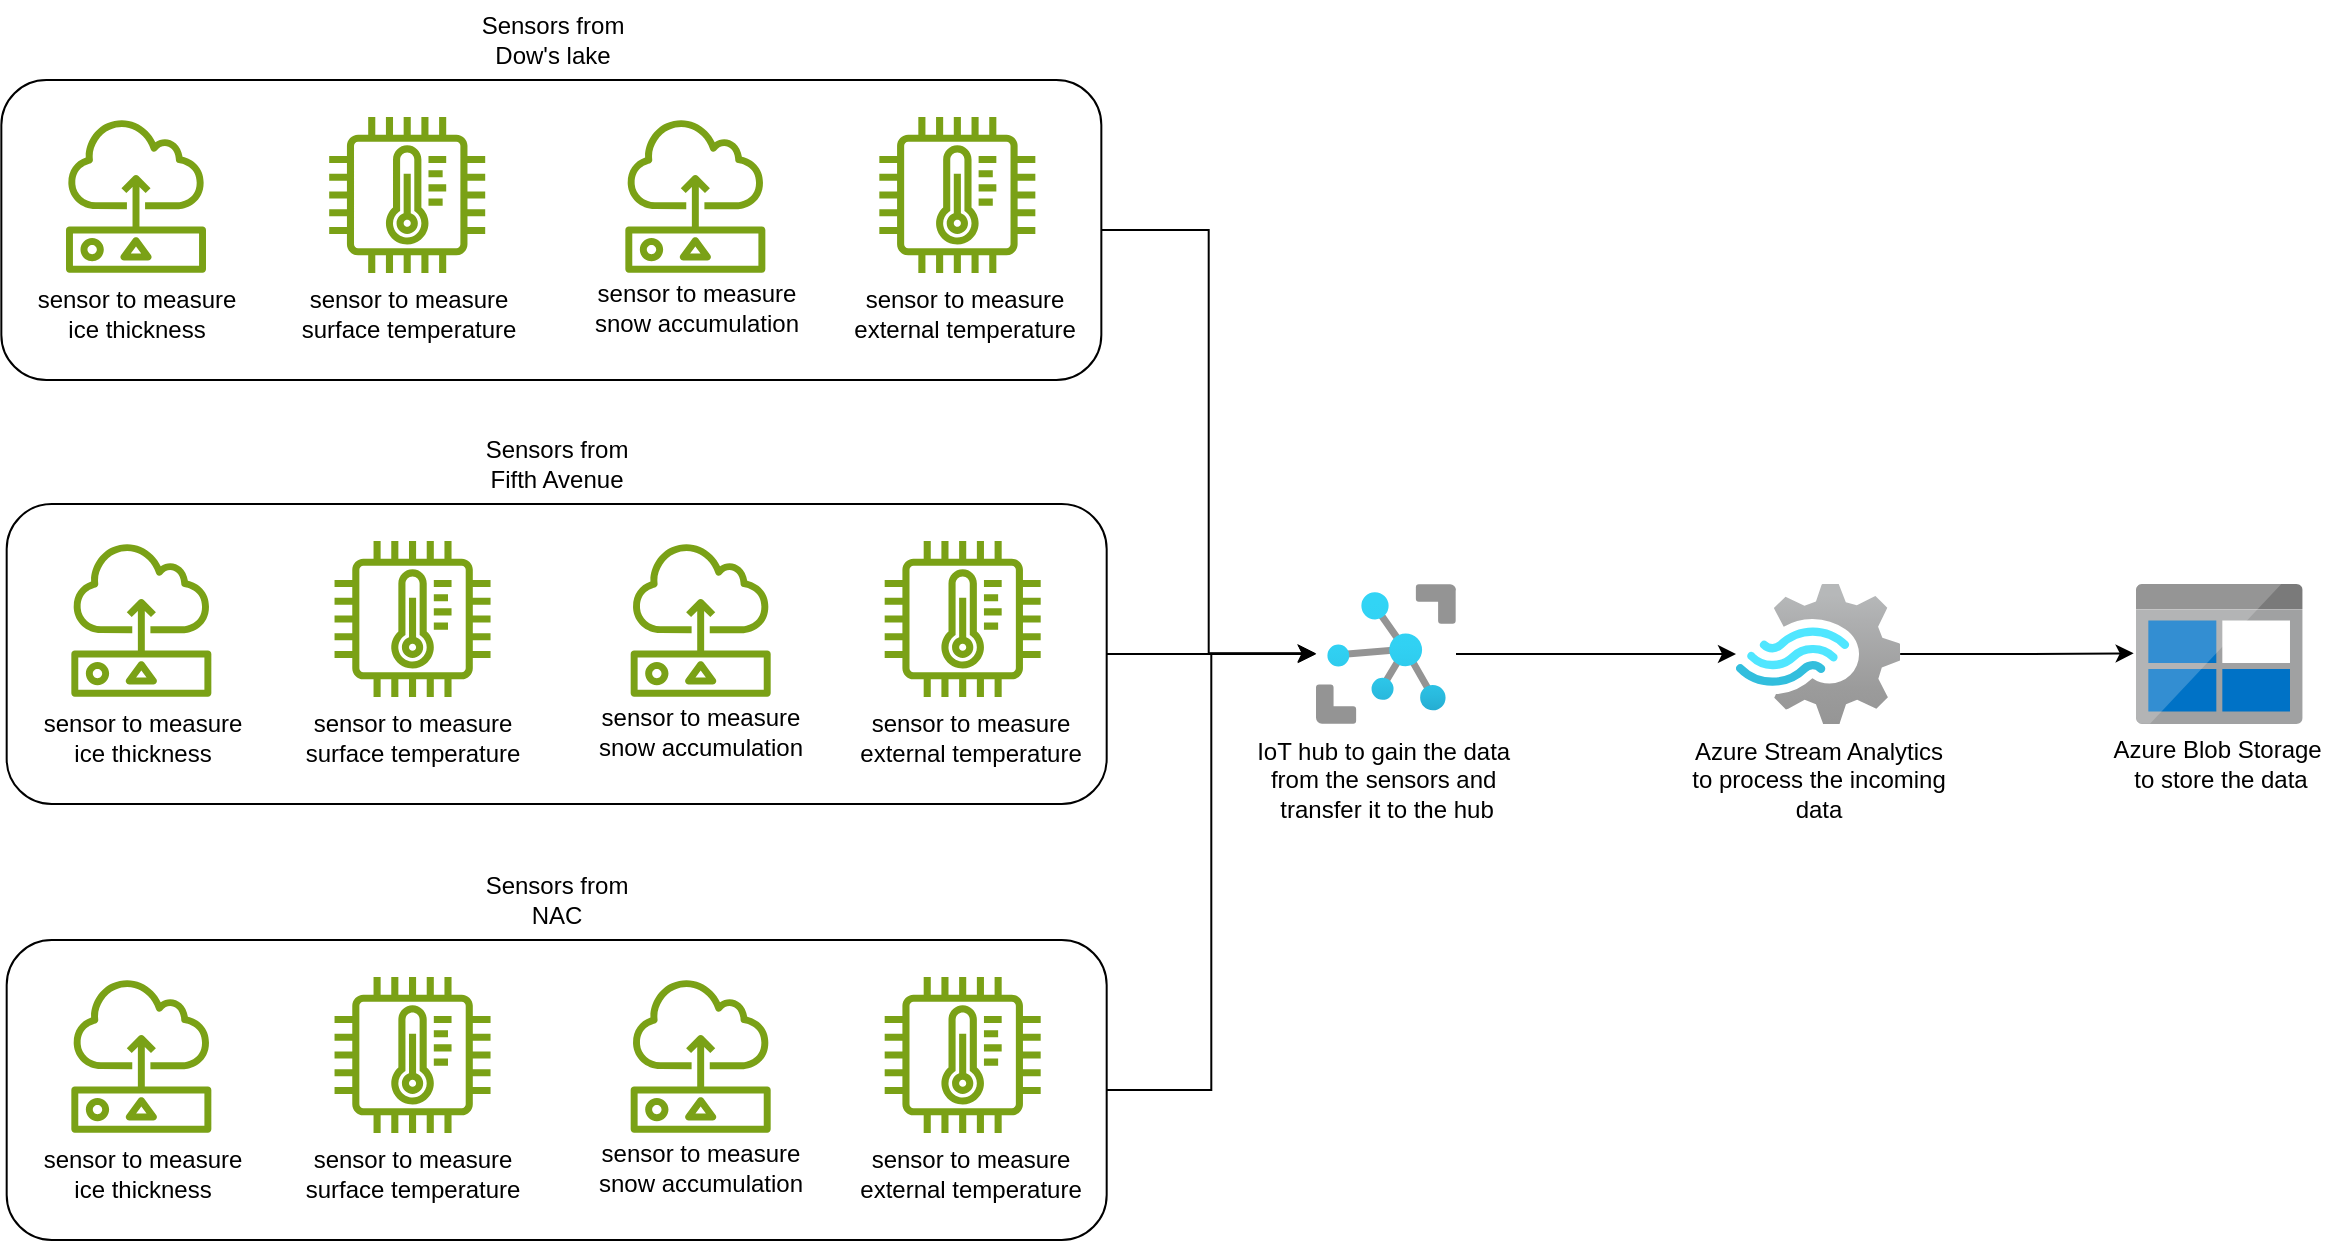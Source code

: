 <mxfile version="26.2.2">
  <diagram name="Page-1" id="ArT994LrFw3XE_xMw0Ce">
    <mxGraphModel dx="2373" dy="836" grid="1" gridSize="10" guides="1" tooltips="1" connect="1" arrows="1" fold="1" page="1" pageScale="1" pageWidth="850" pageHeight="1100" math="0" shadow="0">
      <root>
        <mxCell id="0" />
        <mxCell id="1" parent="0" />
        <mxCell id="G9c-IysI_Q572IeXDh6u-1" value="" style="rounded=1;whiteSpace=wrap;html=1;" vertex="1" parent="1">
          <mxGeometry x="-337.33" y="40" width="550" height="150" as="geometry" />
        </mxCell>
        <mxCell id="8WfJP4KEr_XjxLtAUVIh-1" value="" style="sketch=0;outlineConnect=0;fontColor=#232F3E;gradientColor=none;fillColor=#7AA116;strokeColor=none;dashed=0;verticalLabelPosition=bottom;verticalAlign=top;align=center;html=1;fontSize=12;fontStyle=0;aspect=fixed;pointerEvents=1;shape=mxgraph.aws4.iot_thing_temperature_sensor;" parent="1" vertex="1">
          <mxGeometry x="-173.4" y="58.5" width="78" height="78" as="geometry" />
        </mxCell>
        <mxCell id="8WfJP4KEr_XjxLtAUVIh-2" value="" style="sketch=0;outlineConnect=0;fontColor=#232F3E;gradientColor=none;fillColor=#7AA116;strokeColor=none;dashed=0;verticalLabelPosition=bottom;verticalAlign=top;align=center;html=1;fontSize=12;fontStyle=0;aspect=fixed;pointerEvents=1;shape=mxgraph.aws4.iot_thing_temperature_sensor;" parent="1" vertex="1">
          <mxGeometry x="101.67" y="58.5" width="78" height="78" as="geometry" />
        </mxCell>
        <mxCell id="8WfJP4KEr_XjxLtAUVIh-3" value="" style="sketch=0;outlineConnect=0;fontColor=#232F3E;gradientColor=none;fillColor=#7AA116;strokeColor=none;dashed=0;verticalLabelPosition=bottom;verticalAlign=top;align=center;html=1;fontSize=12;fontStyle=0;aspect=fixed;pointerEvents=1;shape=mxgraph.aws4.sensor;" parent="1" vertex="1">
          <mxGeometry x="-305" y="58.5" width="70" height="78" as="geometry" />
        </mxCell>
        <mxCell id="8WfJP4KEr_XjxLtAUVIh-4" value="" style="sketch=0;outlineConnect=0;fontColor=#232F3E;gradientColor=none;fillColor=#7AA116;strokeColor=none;dashed=0;verticalLabelPosition=bottom;verticalAlign=top;align=center;html=1;fontSize=12;fontStyle=0;aspect=fixed;pointerEvents=1;shape=mxgraph.aws4.sensor;" parent="1" vertex="1">
          <mxGeometry x="-25.33" y="58.5" width="70" height="78" as="geometry" />
        </mxCell>
        <mxCell id="8WfJP4KEr_XjxLtAUVIh-16" style="edgeStyle=orthogonalEdgeStyle;rounded=0;orthogonalLoop=1;jettySize=auto;html=1;" parent="1" source="8WfJP4KEr_XjxLtAUVIh-5" target="8WfJP4KEr_XjxLtAUVIh-6" edge="1">
          <mxGeometry relative="1" as="geometry" />
        </mxCell>
        <mxCell id="8WfJP4KEr_XjxLtAUVIh-5" value="" style="image;aspect=fixed;html=1;points=[];align=center;fontSize=12;image=img/lib/azure2/iot/IoT_Hub.svg;" parent="1" vertex="1">
          <mxGeometry x="320" y="292" width="70" height="70" as="geometry" />
        </mxCell>
        <mxCell id="8WfJP4KEr_XjxLtAUVIh-6" value="" style="image;aspect=fixed;html=1;points=[];align=center;fontSize=12;image=img/lib/azure2/iot/Stream_Analytics_Jobs.svg;" parent="1" vertex="1">
          <mxGeometry x="530" y="292" width="82.07" height="70" as="geometry" />
        </mxCell>
        <mxCell id="8WfJP4KEr_XjxLtAUVIh-7" value="" style="image;sketch=0;aspect=fixed;html=1;points=[];align=center;fontSize=12;image=img/lib/mscae/BlobBlock.svg;" parent="1" vertex="1">
          <mxGeometry x="730" y="292" width="83.33" height="70" as="geometry" />
        </mxCell>
        <mxCell id="8WfJP4KEr_XjxLtAUVIh-8" value="sensor to measure&lt;div&gt;ice thickness&lt;/div&gt;" style="text;html=1;align=center;verticalAlign=middle;resizable=0;points=[];autosize=1;strokeColor=none;fillColor=none;" parent="1" vertex="1">
          <mxGeometry x="-330" y="136.5" width="120" height="40" as="geometry" />
        </mxCell>
        <mxCell id="8WfJP4KEr_XjxLtAUVIh-9" value="sensor to measure&lt;div&gt;surface temperature&lt;/div&gt;" style="text;html=1;align=center;verticalAlign=middle;resizable=0;points=[];autosize=1;strokeColor=none;fillColor=none;" parent="1" vertex="1">
          <mxGeometry x="-199.4" y="136.5" width="130" height="40" as="geometry" />
        </mxCell>
        <mxCell id="8WfJP4KEr_XjxLtAUVIh-10" value="sensor to measure&lt;div&gt;snow accumulation&lt;/div&gt;" style="text;html=1;align=center;verticalAlign=middle;resizable=0;points=[];autosize=1;strokeColor=none;fillColor=none;" parent="1" vertex="1">
          <mxGeometry x="-55.33" y="134" width="130" height="40" as="geometry" />
        </mxCell>
        <mxCell id="8WfJP4KEr_XjxLtAUVIh-11" value="sensor to measure&lt;div&gt;external temperature&lt;/div&gt;" style="text;html=1;align=center;verticalAlign=middle;resizable=0;points=[];autosize=1;strokeColor=none;fillColor=none;" parent="1" vertex="1">
          <mxGeometry x="79.41" y="136.5" width="130" height="40" as="geometry" />
        </mxCell>
        <mxCell id="8WfJP4KEr_XjxLtAUVIh-17" style="edgeStyle=orthogonalEdgeStyle;rounded=0;orthogonalLoop=1;jettySize=auto;html=1;entryX=-0.014;entryY=0.495;entryDx=0;entryDy=0;entryPerimeter=0;" parent="1" source="8WfJP4KEr_XjxLtAUVIh-6" target="8WfJP4KEr_XjxLtAUVIh-7" edge="1">
          <mxGeometry relative="1" as="geometry" />
        </mxCell>
        <mxCell id="8WfJP4KEr_XjxLtAUVIh-18" value="IoT hub to gain the data&amp;nbsp;&lt;div&gt;from the sensors and&amp;nbsp;&lt;/div&gt;&lt;div&gt;transfer it to the hub&lt;/div&gt;" style="text;html=1;align=center;verticalAlign=middle;resizable=0;points=[];autosize=1;strokeColor=none;fillColor=none;" parent="1" vertex="1">
          <mxGeometry x="280" y="360" width="150" height="60" as="geometry" />
        </mxCell>
        <mxCell id="8WfJP4KEr_XjxLtAUVIh-19" value="Azure Stream Analytics&lt;div&gt;to process the incoming&lt;/div&gt;&lt;div&gt;data&lt;/div&gt;" style="text;html=1;align=center;verticalAlign=middle;resizable=0;points=[];autosize=1;strokeColor=none;fillColor=none;" parent="1" vertex="1">
          <mxGeometry x="496.04" y="360" width="150" height="60" as="geometry" />
        </mxCell>
        <mxCell id="8WfJP4KEr_XjxLtAUVIh-20" value="Azure Blob Storage&amp;nbsp;&lt;div&gt;to store the data&lt;/div&gt;" style="text;html=1;align=center;verticalAlign=middle;resizable=0;points=[];autosize=1;strokeColor=none;fillColor=none;" parent="1" vertex="1">
          <mxGeometry x="706.66" y="362" width="130" height="40" as="geometry" />
        </mxCell>
        <mxCell id="G9c-IysI_Q572IeXDh6u-2" value="Sensors from&lt;div&gt;Dow&#39;s lake&lt;/div&gt;" style="text;html=1;align=center;verticalAlign=middle;resizable=0;points=[];autosize=1;strokeColor=none;fillColor=none;" vertex="1" parent="1">
          <mxGeometry x="-107.33" width="90" height="40" as="geometry" />
        </mxCell>
        <mxCell id="G9c-IysI_Q572IeXDh6u-12" value="Sensors from&lt;div&gt;Fifth Avenue&lt;/div&gt;" style="text;html=1;align=center;verticalAlign=middle;resizable=0;points=[];autosize=1;strokeColor=none;fillColor=none;" vertex="1" parent="1">
          <mxGeometry x="-104.66" y="212" width="90" height="40" as="geometry" />
        </mxCell>
        <mxCell id="G9c-IysI_Q572IeXDh6u-23" value="Sensors from&lt;div&gt;NAC&lt;/div&gt;" style="text;html=1;align=center;verticalAlign=middle;resizable=0;points=[];autosize=1;strokeColor=none;fillColor=none;" vertex="1" parent="1">
          <mxGeometry x="-104.66" y="430" width="90" height="40" as="geometry" />
        </mxCell>
        <mxCell id="G9c-IysI_Q572IeXDh6u-62" style="edgeStyle=orthogonalEdgeStyle;rounded=0;orthogonalLoop=1;jettySize=auto;html=1;" edge="1" parent="1" source="G9c-IysI_Q572IeXDh6u-44" target="8WfJP4KEr_XjxLtAUVIh-5">
          <mxGeometry relative="1" as="geometry" />
        </mxCell>
        <mxCell id="G9c-IysI_Q572IeXDh6u-44" value="" style="rounded=1;whiteSpace=wrap;html=1;" vertex="1" parent="1">
          <mxGeometry x="-334.66" y="252" width="550" height="150" as="geometry" />
        </mxCell>
        <mxCell id="G9c-IysI_Q572IeXDh6u-45" value="" style="sketch=0;outlineConnect=0;fontColor=#232F3E;gradientColor=none;fillColor=#7AA116;strokeColor=none;dashed=0;verticalLabelPosition=bottom;verticalAlign=top;align=center;html=1;fontSize=12;fontStyle=0;aspect=fixed;pointerEvents=1;shape=mxgraph.aws4.iot_thing_temperature_sensor;" vertex="1" parent="1">
          <mxGeometry x="-170.73" y="270.5" width="78" height="78" as="geometry" />
        </mxCell>
        <mxCell id="G9c-IysI_Q572IeXDh6u-46" value="" style="sketch=0;outlineConnect=0;fontColor=#232F3E;gradientColor=none;fillColor=#7AA116;strokeColor=none;dashed=0;verticalLabelPosition=bottom;verticalAlign=top;align=center;html=1;fontSize=12;fontStyle=0;aspect=fixed;pointerEvents=1;shape=mxgraph.aws4.iot_thing_temperature_sensor;" vertex="1" parent="1">
          <mxGeometry x="104.34" y="270.5" width="78" height="78" as="geometry" />
        </mxCell>
        <mxCell id="G9c-IysI_Q572IeXDh6u-47" value="" style="sketch=0;outlineConnect=0;fontColor=#232F3E;gradientColor=none;fillColor=#7AA116;strokeColor=none;dashed=0;verticalLabelPosition=bottom;verticalAlign=top;align=center;html=1;fontSize=12;fontStyle=0;aspect=fixed;pointerEvents=1;shape=mxgraph.aws4.sensor;" vertex="1" parent="1">
          <mxGeometry x="-302.33" y="270.5" width="70" height="78" as="geometry" />
        </mxCell>
        <mxCell id="G9c-IysI_Q572IeXDh6u-48" value="" style="sketch=0;outlineConnect=0;fontColor=#232F3E;gradientColor=none;fillColor=#7AA116;strokeColor=none;dashed=0;verticalLabelPosition=bottom;verticalAlign=top;align=center;html=1;fontSize=12;fontStyle=0;aspect=fixed;pointerEvents=1;shape=mxgraph.aws4.sensor;" vertex="1" parent="1">
          <mxGeometry x="-22.66" y="270.5" width="70" height="78" as="geometry" />
        </mxCell>
        <mxCell id="G9c-IysI_Q572IeXDh6u-49" value="sensor to measure&lt;div&gt;ice thickness&lt;/div&gt;" style="text;html=1;align=center;verticalAlign=middle;resizable=0;points=[];autosize=1;strokeColor=none;fillColor=none;" vertex="1" parent="1">
          <mxGeometry x="-327.33" y="348.5" width="120" height="40" as="geometry" />
        </mxCell>
        <mxCell id="G9c-IysI_Q572IeXDh6u-50" value="sensor to measure&lt;div&gt;surface temperature&lt;/div&gt;" style="text;html=1;align=center;verticalAlign=middle;resizable=0;points=[];autosize=1;strokeColor=none;fillColor=none;" vertex="1" parent="1">
          <mxGeometry x="-196.73" y="348.5" width="130" height="40" as="geometry" />
        </mxCell>
        <mxCell id="G9c-IysI_Q572IeXDh6u-51" value="sensor to measure&lt;div&gt;snow accumulation&lt;/div&gt;" style="text;html=1;align=center;verticalAlign=middle;resizable=0;points=[];autosize=1;strokeColor=none;fillColor=none;" vertex="1" parent="1">
          <mxGeometry x="-52.66" y="346" width="130" height="40" as="geometry" />
        </mxCell>
        <mxCell id="G9c-IysI_Q572IeXDh6u-52" value="sensor to measure&lt;div&gt;external temperature&lt;/div&gt;" style="text;html=1;align=center;verticalAlign=middle;resizable=0;points=[];autosize=1;strokeColor=none;fillColor=none;" vertex="1" parent="1">
          <mxGeometry x="82.08" y="348.5" width="130" height="40" as="geometry" />
        </mxCell>
        <mxCell id="G9c-IysI_Q572IeXDh6u-53" value="" style="rounded=1;whiteSpace=wrap;html=1;" vertex="1" parent="1">
          <mxGeometry x="-334.66" y="470" width="550" height="150" as="geometry" />
        </mxCell>
        <mxCell id="G9c-IysI_Q572IeXDh6u-54" value="" style="sketch=0;outlineConnect=0;fontColor=#232F3E;gradientColor=none;fillColor=#7AA116;strokeColor=none;dashed=0;verticalLabelPosition=bottom;verticalAlign=top;align=center;html=1;fontSize=12;fontStyle=0;aspect=fixed;pointerEvents=1;shape=mxgraph.aws4.iot_thing_temperature_sensor;" vertex="1" parent="1">
          <mxGeometry x="-170.73" y="488.5" width="78" height="78" as="geometry" />
        </mxCell>
        <mxCell id="G9c-IysI_Q572IeXDh6u-55" value="" style="sketch=0;outlineConnect=0;fontColor=#232F3E;gradientColor=none;fillColor=#7AA116;strokeColor=none;dashed=0;verticalLabelPosition=bottom;verticalAlign=top;align=center;html=1;fontSize=12;fontStyle=0;aspect=fixed;pointerEvents=1;shape=mxgraph.aws4.iot_thing_temperature_sensor;" vertex="1" parent="1">
          <mxGeometry x="104.34" y="488.5" width="78" height="78" as="geometry" />
        </mxCell>
        <mxCell id="G9c-IysI_Q572IeXDh6u-56" value="" style="sketch=0;outlineConnect=0;fontColor=#232F3E;gradientColor=none;fillColor=#7AA116;strokeColor=none;dashed=0;verticalLabelPosition=bottom;verticalAlign=top;align=center;html=1;fontSize=12;fontStyle=0;aspect=fixed;pointerEvents=1;shape=mxgraph.aws4.sensor;" vertex="1" parent="1">
          <mxGeometry x="-302.33" y="488.5" width="70" height="78" as="geometry" />
        </mxCell>
        <mxCell id="G9c-IysI_Q572IeXDh6u-57" value="" style="sketch=0;outlineConnect=0;fontColor=#232F3E;gradientColor=none;fillColor=#7AA116;strokeColor=none;dashed=0;verticalLabelPosition=bottom;verticalAlign=top;align=center;html=1;fontSize=12;fontStyle=0;aspect=fixed;pointerEvents=1;shape=mxgraph.aws4.sensor;" vertex="1" parent="1">
          <mxGeometry x="-22.66" y="488.5" width="70" height="78" as="geometry" />
        </mxCell>
        <mxCell id="G9c-IysI_Q572IeXDh6u-58" value="sensor to measure&lt;div&gt;ice thickness&lt;/div&gt;" style="text;html=1;align=center;verticalAlign=middle;resizable=0;points=[];autosize=1;strokeColor=none;fillColor=none;" vertex="1" parent="1">
          <mxGeometry x="-327.33" y="566.5" width="120" height="40" as="geometry" />
        </mxCell>
        <mxCell id="G9c-IysI_Q572IeXDh6u-59" value="sensor to measure&lt;div&gt;surface temperature&lt;/div&gt;" style="text;html=1;align=center;verticalAlign=middle;resizable=0;points=[];autosize=1;strokeColor=none;fillColor=none;" vertex="1" parent="1">
          <mxGeometry x="-196.73" y="566.5" width="130" height="40" as="geometry" />
        </mxCell>
        <mxCell id="G9c-IysI_Q572IeXDh6u-60" value="sensor to measure&lt;div&gt;snow accumulation&lt;/div&gt;" style="text;html=1;align=center;verticalAlign=middle;resizable=0;points=[];autosize=1;strokeColor=none;fillColor=none;" vertex="1" parent="1">
          <mxGeometry x="-52.66" y="564" width="130" height="40" as="geometry" />
        </mxCell>
        <mxCell id="G9c-IysI_Q572IeXDh6u-61" value="sensor to measure&lt;div&gt;external temperature&lt;/div&gt;" style="text;html=1;align=center;verticalAlign=middle;resizable=0;points=[];autosize=1;strokeColor=none;fillColor=none;" vertex="1" parent="1">
          <mxGeometry x="82.08" y="566.5" width="130" height="40" as="geometry" />
        </mxCell>
        <mxCell id="G9c-IysI_Q572IeXDh6u-65" style="edgeStyle=orthogonalEdgeStyle;rounded=0;orthogonalLoop=1;jettySize=auto;html=1;entryX=0.002;entryY=0.499;entryDx=0;entryDy=0;entryPerimeter=0;" edge="1" parent="1" source="G9c-IysI_Q572IeXDh6u-53" target="8WfJP4KEr_XjxLtAUVIh-5">
          <mxGeometry relative="1" as="geometry" />
        </mxCell>
        <mxCell id="G9c-IysI_Q572IeXDh6u-66" style="edgeStyle=orthogonalEdgeStyle;rounded=0;orthogonalLoop=1;jettySize=auto;html=1;entryX=-0.003;entryY=0.494;entryDx=0;entryDy=0;entryPerimeter=0;" edge="1" parent="1" source="G9c-IysI_Q572IeXDh6u-1" target="8WfJP4KEr_XjxLtAUVIh-5">
          <mxGeometry relative="1" as="geometry" />
        </mxCell>
      </root>
    </mxGraphModel>
  </diagram>
</mxfile>
